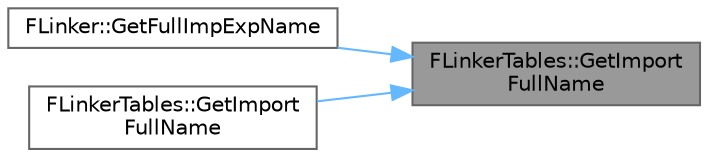 digraph "FLinkerTables::GetImportFullName"
{
 // INTERACTIVE_SVG=YES
 // LATEX_PDF_SIZE
  bgcolor="transparent";
  edge [fontname=Helvetica,fontsize=10,labelfontname=Helvetica,labelfontsize=10];
  node [fontname=Helvetica,fontsize=10,shape=box,height=0.2,width=0.4];
  rankdir="RL";
  Node1 [id="Node000001",label="FLinkerTables::GetImport\lFullName",height=0.2,width=0.4,color="gray40", fillcolor="grey60", style="filled", fontcolor="black",tooltip="Return the full name of the UObject represented by the specified import."];
  Node1 -> Node2 [id="edge1_Node000001_Node000002",dir="back",color="steelblue1",style="solid",tooltip=" "];
  Node2 [id="Node000002",label="FLinker::GetFullImpExpName",height=0.2,width=0.4,color="grey40", fillcolor="white", style="filled",URL="$d2/db2/classFLinker.html#afb02ce645a0576fe282f31822afa6b7b",tooltip="Return the full name of the UObject represented by the specified export."];
  Node1 -> Node3 [id="edge2_Node000001_Node000003",dir="back",color="steelblue1",style="solid",tooltip=" "];
  Node3 [id="Node000003",label="FLinkerTables::GetImport\lFullName",height=0.2,width=0.4,color="grey40", fillcolor="white", style="filled",URL="$dc/dc3/classFLinkerTables.html#a160bf064e037b82664f431d704e18a81",tooltip="Return the full name of the UObject represented by the specified package index."];
}
